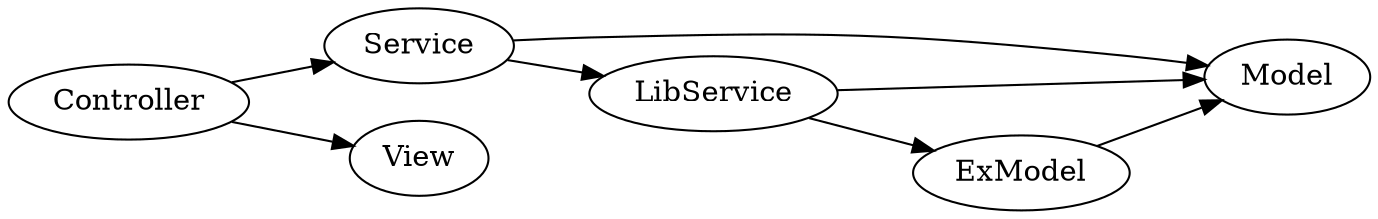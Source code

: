 digraph G{
/* This is a graphviz file */
graph [rankdir = "LR"];


Controller -> Service -> Model;
    
Service -> LibService;
LibService->ExModel;
ExModel -> Model;
LibService->Model;
Controller -> View;

}
